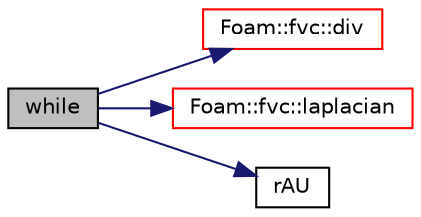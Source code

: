 digraph "while"
{
  bgcolor="transparent";
  edge [fontname="Helvetica",fontsize="10",labelfontname="Helvetica",labelfontsize="10"];
  node [fontname="Helvetica",fontsize="10",shape=record];
  rankdir="LR";
  Node1 [label="while",height=0.2,width=0.4,color="black", fillcolor="grey75", style="filled", fontcolor="black"];
  Node1 -> Node2 [color="midnightblue",fontsize="10",style="solid",fontname="Helvetica"];
  Node2 [label="Foam::fvc::div",height=0.2,width=0.4,color="red",URL="$a11009.html#a585533948ad80abfe589d920c641f251"];
  Node1 -> Node3 [color="midnightblue",fontsize="10",style="solid",fontname="Helvetica"];
  Node3 [label="Foam::fvc::laplacian",height=0.2,width=0.4,color="red",URL="$a11009.html#ac75bff389d0405149b204b0d7ac214cd"];
  Node1 -> Node4 [color="midnightblue",fontsize="10",style="solid",fontname="Helvetica"];
  Node4 [label="rAU",height=0.2,width=0.4,color="black",URL="$a03020.html#a4ae3ff6f0732a8a206a641d7ff2d9f7d"];
}
